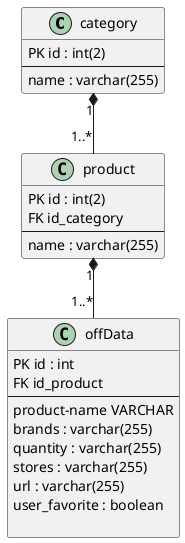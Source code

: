 @startuml

    class category {
        PK id : int(2)
        --
        name : varchar(255)
    }

    class product {
        PK id : int(2)
        FK id_category
        --
        name : varchar(255)
    }

    class offData {
        PK id : int
        FK id_product
        --
        product-name VARCHAR
        brands : varchar(255)
        quantity : varchar(255)
        stores : varchar(255)
        url : varchar(255)
        user_favorite : boolean

    }

    category "1" *-- "1..*" product
    product "1" *-- "1..*" offData

@enduml